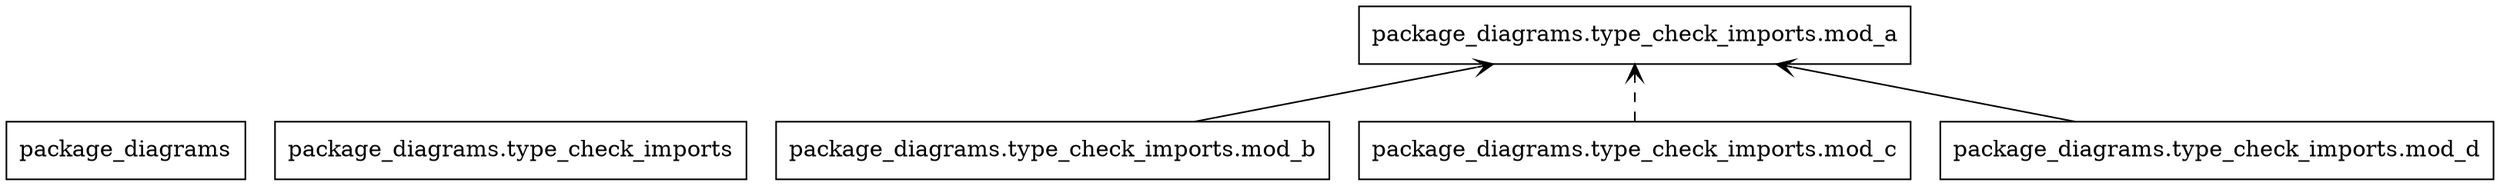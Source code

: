 digraph "packages_type_check_imports" {
rankdir=BT
charset="utf-8"
"package_diagrams" [color="black", label=<package_diagrams>, shape="box", style="solid"];
"package_diagrams.type_check_imports" [color="black", label=<package_diagrams.type_check_imports>, shape="box", style="solid"];
"package_diagrams.type_check_imports.mod_a" [color="black", label=<package_diagrams.type_check_imports.mod_a>, shape="box", style="solid"];
"package_diagrams.type_check_imports.mod_b" [color="black", label=<package_diagrams.type_check_imports.mod_b>, shape="box", style="solid"];
"package_diagrams.type_check_imports.mod_c" [color="black", label=<package_diagrams.type_check_imports.mod_c>, shape="box", style="solid"];
"package_diagrams.type_check_imports.mod_d" [color="black", label=<package_diagrams.type_check_imports.mod_d>, shape="box", style="solid"];
"package_diagrams.type_check_imports.mod_b" -> "package_diagrams.type_check_imports.mod_a" [arrowhead="open", arrowtail="none"];
"package_diagrams.type_check_imports.mod_d" -> "package_diagrams.type_check_imports.mod_a" [arrowhead="open", arrowtail="none"];
"package_diagrams.type_check_imports.mod_c" -> "package_diagrams.type_check_imports.mod_a" [arrowhead="open", arrowtail="none", style="dashed"];
}
